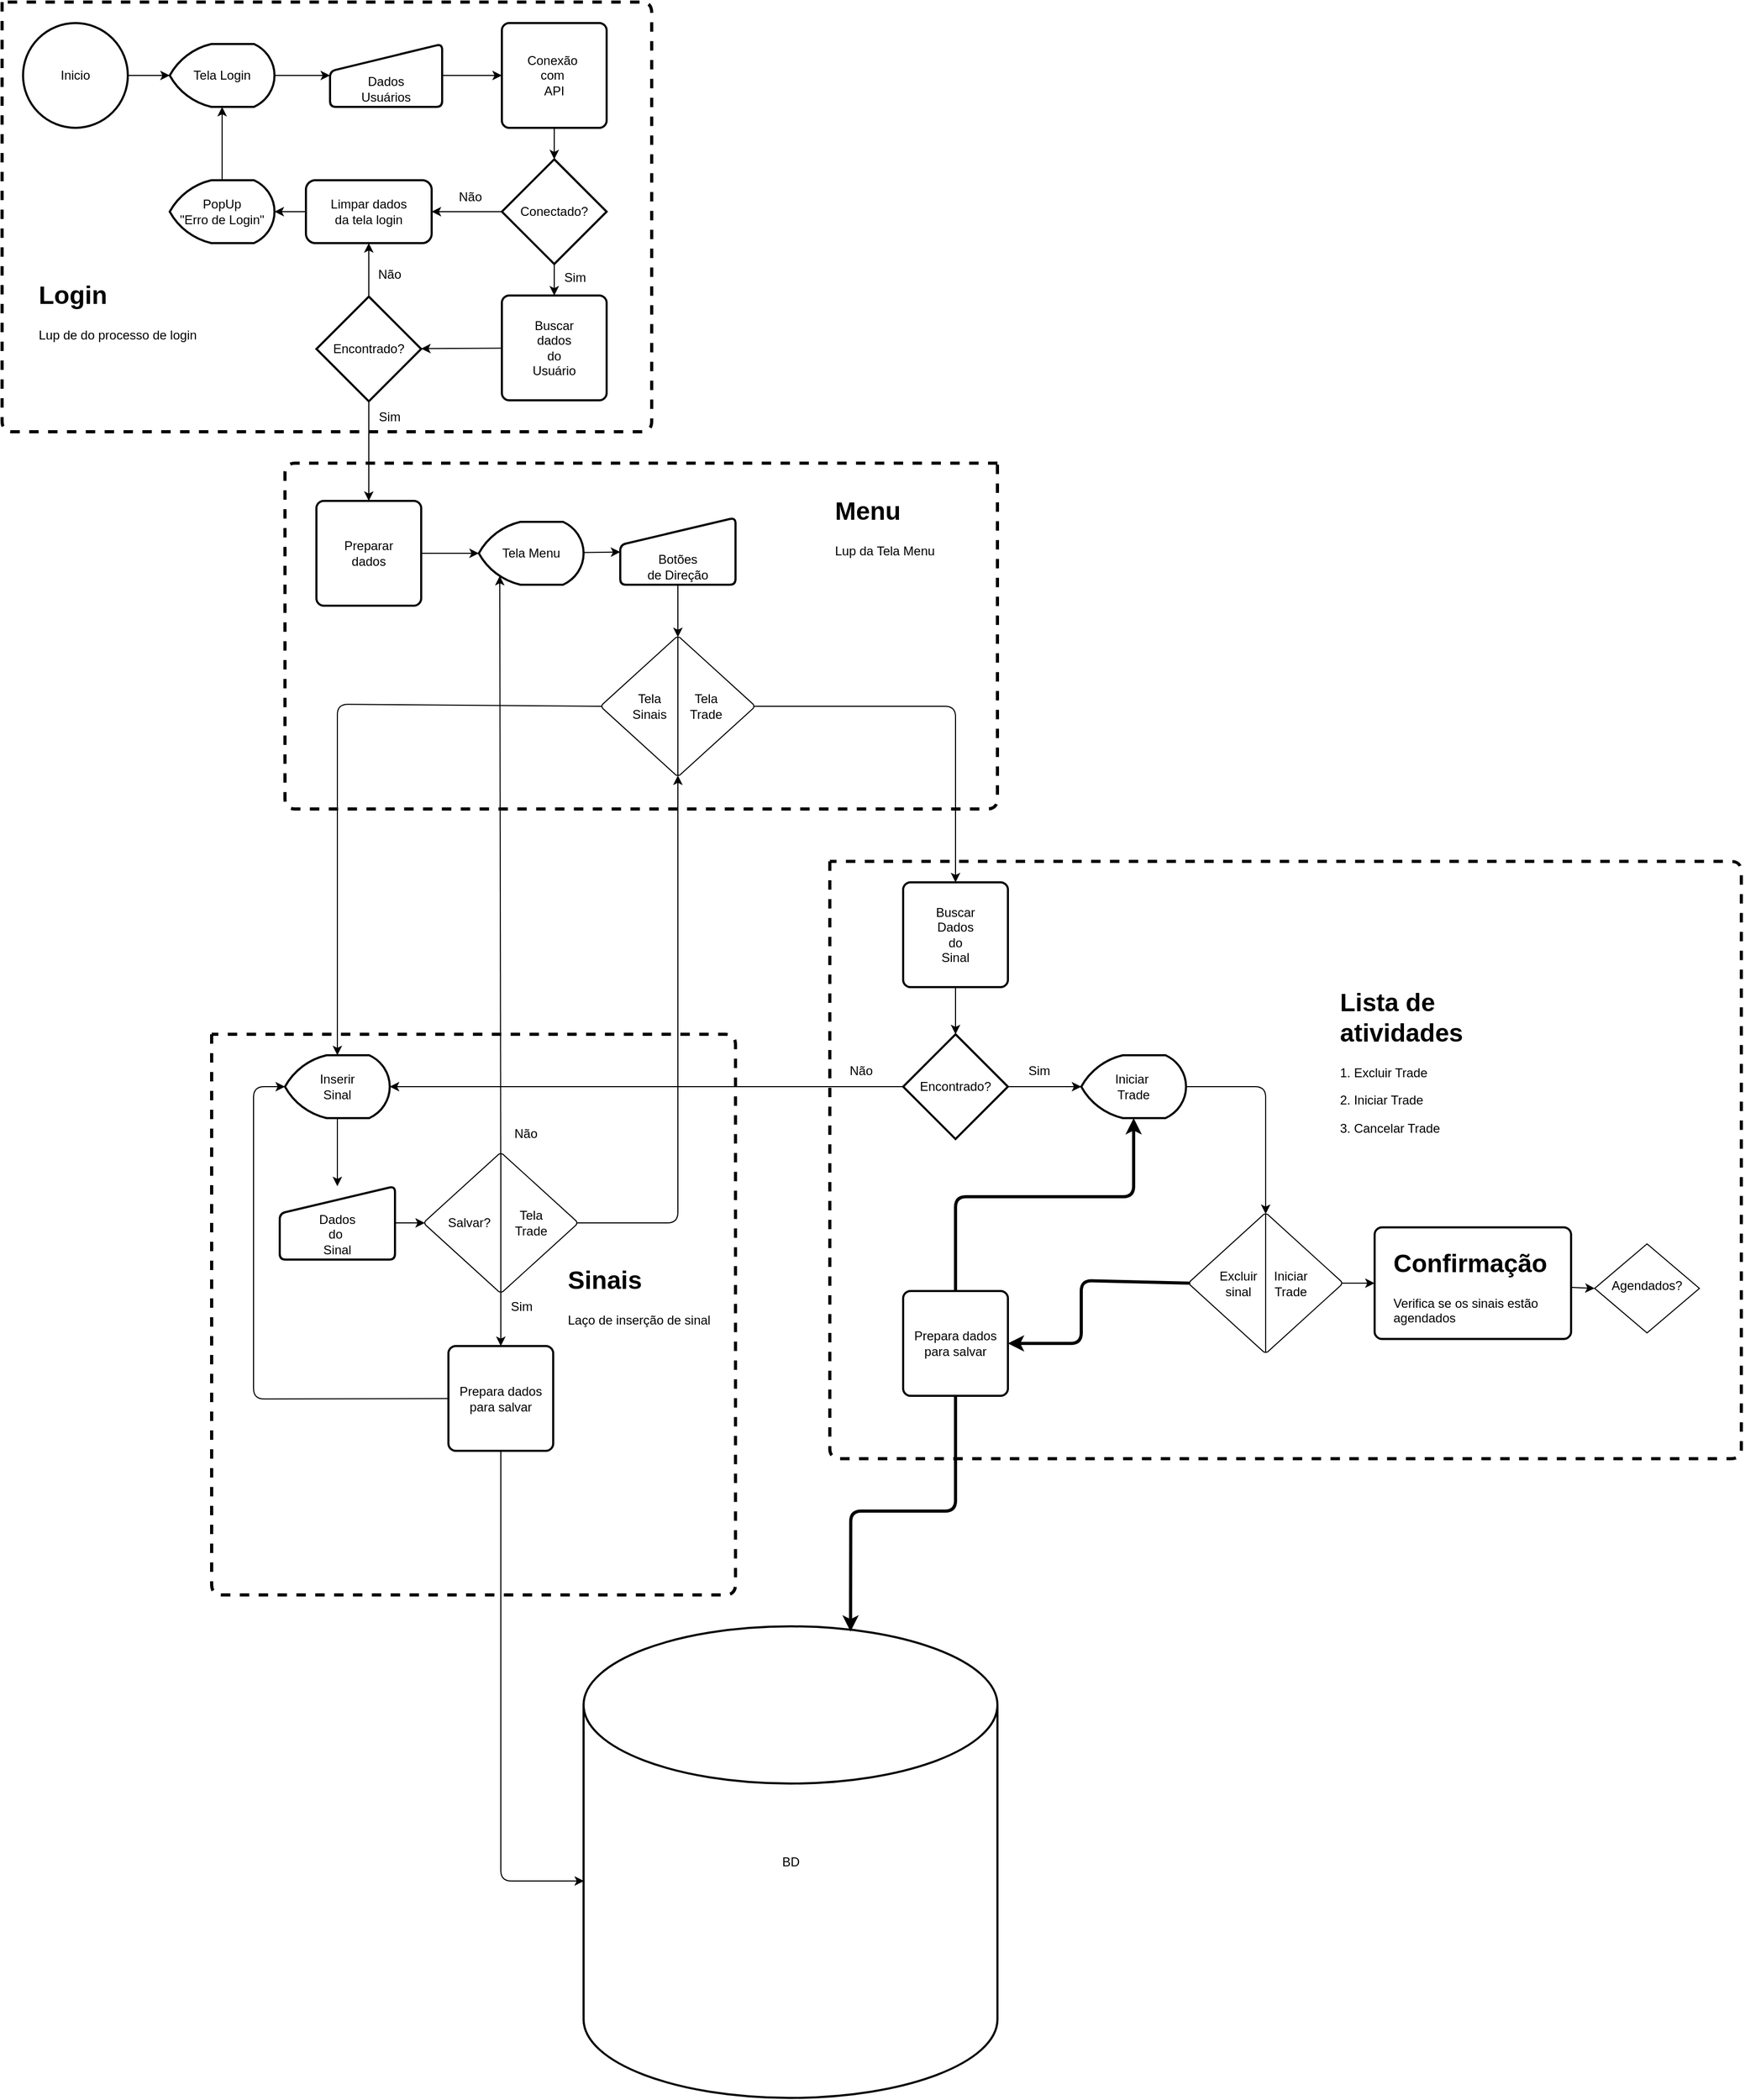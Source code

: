 <mxfile>
    <diagram id="q_6YxtitH7aV3hceRe5V" name="Página-1">
        <mxGraphModel dx="1815" dy="975" grid="1" gridSize="10" guides="1" tooltips="1" connect="1" arrows="1" fold="1" page="0" pageScale="1" pageWidth="827" pageHeight="1169" math="0" shadow="0">
            <root>
                <mxCell id="0"/>
                <mxCell id="1" parent="0"/>
                <mxCell id="26" value="" style="edgeStyle=none;html=1;" parent="1" source="10" target="25" edge="1">
                    <mxGeometry relative="1" as="geometry"/>
                </mxCell>
                <mxCell id="10" value="Inicio" style="strokeWidth=2;html=1;shape=mxgraph.flowchart.start_2;whiteSpace=wrap;" parent="1" vertex="1">
                    <mxGeometry x="70" y="30" width="100" height="100" as="geometry"/>
                </mxCell>
                <mxCell id="15" value="" style="edgeStyle=none;html=1;" parent="1" source="12" target="13" edge="1">
                    <mxGeometry relative="1" as="geometry"/>
                </mxCell>
                <mxCell id="12" value="Dados&lt;br&gt;Usuários" style="html=1;strokeWidth=2;shape=manualInput;whiteSpace=wrap;rounded=1;size=26;arcSize=11;verticalAlign=bottom;" parent="1" vertex="1">
                    <mxGeometry x="363" y="50" width="107" height="60" as="geometry"/>
                </mxCell>
                <mxCell id="17" value="" style="edgeStyle=none;html=1;" parent="1" source="13" target="16" edge="1">
                    <mxGeometry relative="1" as="geometry"/>
                </mxCell>
                <mxCell id="13" value="Conexão&amp;nbsp;&lt;br&gt;com&amp;nbsp;&lt;br&gt;API" style="rounded=1;whiteSpace=wrap;html=1;absoluteArcSize=1;arcSize=14;strokeWidth=2;" parent="1" vertex="1">
                    <mxGeometry x="527" y="30" width="100" height="100" as="geometry"/>
                </mxCell>
                <mxCell id="31" value="" style="edgeStyle=none;html=1;" parent="1" source="16" target="30" edge="1">
                    <mxGeometry relative="1" as="geometry"/>
                </mxCell>
                <mxCell id="33" value="" style="edgeStyle=none;html=1;" parent="1" source="16" target="22" edge="1">
                    <mxGeometry relative="1" as="geometry"/>
                </mxCell>
                <mxCell id="16" value="Conectado?" style="strokeWidth=2;html=1;shape=mxgraph.flowchart.decision;whiteSpace=wrap;" parent="1" vertex="1">
                    <mxGeometry x="527" y="160" width="100" height="100" as="geometry"/>
                </mxCell>
                <mxCell id="28" value="" style="edgeStyle=none;html=1;" parent="1" source="18" target="25" edge="1">
                    <mxGeometry relative="1" as="geometry"/>
                </mxCell>
                <mxCell id="18" value="PopUp&lt;br&gt;&quot;Erro de Login&quot;" style="strokeWidth=2;html=1;shape=mxgraph.flowchart.display;whiteSpace=wrap;" parent="1" vertex="1">
                    <mxGeometry x="210" y="180" width="100" height="60" as="geometry"/>
                </mxCell>
                <mxCell id="21" value="" style="edgeStyle=none;html=1;" parent="1" target="18" edge="1">
                    <mxGeometry relative="1" as="geometry">
                        <mxPoint x="340" y="210" as="sourcePoint"/>
                    </mxGeometry>
                </mxCell>
                <mxCell id="22" value="Limpar dados&lt;br&gt;da tela login" style="rounded=1;whiteSpace=wrap;html=1;strokeWidth=2;" parent="1" vertex="1">
                    <mxGeometry x="340" y="180" width="120" height="60" as="geometry"/>
                </mxCell>
                <mxCell id="27" value="" style="edgeStyle=none;html=1;" parent="1" source="25" target="12" edge="1">
                    <mxGeometry relative="1" as="geometry"/>
                </mxCell>
                <mxCell id="25" value="Tela Login" style="strokeWidth=2;html=1;shape=mxgraph.flowchart.display;whiteSpace=wrap;" parent="1" vertex="1">
                    <mxGeometry x="210" y="50" width="100" height="60" as="geometry"/>
                </mxCell>
                <mxCell id="35" value="" style="edgeStyle=none;html=1;" parent="1" source="30" target="34" edge="1">
                    <mxGeometry relative="1" as="geometry"/>
                </mxCell>
                <mxCell id="30" value="Buscar&lt;br&gt;dados&lt;br&gt;do&lt;br&gt;Usuário" style="rounded=1;whiteSpace=wrap;html=1;absoluteArcSize=1;arcSize=14;strokeWidth=2;" parent="1" vertex="1">
                    <mxGeometry x="527" y="290" width="100" height="100" as="geometry"/>
                </mxCell>
                <mxCell id="36" value="" style="edgeStyle=none;html=1;" parent="1" source="34" target="22" edge="1">
                    <mxGeometry relative="1" as="geometry"/>
                </mxCell>
                <mxCell id="43" value="" style="edgeStyle=none;html=1;" parent="1" source="34" target="42" edge="1">
                    <mxGeometry relative="1" as="geometry"/>
                </mxCell>
                <mxCell id="34" value="Encontrado?" style="strokeWidth=2;html=1;shape=mxgraph.flowchart.decision;whiteSpace=wrap;" parent="1" vertex="1">
                    <mxGeometry x="350" y="291" width="100" height="100" as="geometry"/>
                </mxCell>
                <mxCell id="37" value="Não" style="text;html=1;strokeColor=none;fillColor=none;align=center;verticalAlign=middle;whiteSpace=wrap;rounded=0;" parent="1" vertex="1">
                    <mxGeometry x="467" y="181" width="60" height="30" as="geometry"/>
                </mxCell>
                <mxCell id="38" value="Não" style="text;html=1;strokeColor=none;fillColor=none;align=center;verticalAlign=middle;whiteSpace=wrap;rounded=0;rotation=0;" parent="1" vertex="1">
                    <mxGeometry x="390" y="255" width="60" height="30" as="geometry"/>
                </mxCell>
                <mxCell id="40" value="Sim" style="text;html=1;strokeColor=none;fillColor=none;align=center;verticalAlign=middle;whiteSpace=wrap;rounded=0;rotation=0;" parent="1" vertex="1">
                    <mxGeometry x="567" y="258" width="60" height="30" as="geometry"/>
                </mxCell>
                <mxCell id="41" value="Sim" style="text;html=1;strokeColor=none;fillColor=none;align=center;verticalAlign=middle;whiteSpace=wrap;rounded=0;rotation=0;" parent="1" vertex="1">
                    <mxGeometry x="390" y="391" width="60" height="30" as="geometry"/>
                </mxCell>
                <mxCell id="47" value="" style="edgeStyle=none;html=1;" parent="1" source="42" target="46" edge="1">
                    <mxGeometry relative="1" as="geometry"/>
                </mxCell>
                <mxCell id="42" value="Preparar&lt;br&gt;dados" style="rounded=1;whiteSpace=wrap;html=1;absoluteArcSize=1;arcSize=14;strokeWidth=2;" parent="1" vertex="1">
                    <mxGeometry x="350" y="486" width="100" height="100" as="geometry"/>
                </mxCell>
                <mxCell id="49" value="" style="edgeStyle=none;html=1;" parent="1" source="46" target="48" edge="1">
                    <mxGeometry relative="1" as="geometry"/>
                </mxCell>
                <mxCell id="46" value="Tela Menu" style="strokeWidth=2;html=1;shape=mxgraph.flowchart.display;whiteSpace=wrap;" parent="1" vertex="1">
                    <mxGeometry x="505" y="506" width="100" height="60" as="geometry"/>
                </mxCell>
                <mxCell id="69" style="edgeStyle=none;html=1;entryX=0;entryY=0.5;entryDx=0;entryDy=0;entryPerimeter=0;" parent="1" source="48" target="65" edge="1">
                    <mxGeometry relative="1" as="geometry"/>
                </mxCell>
                <mxCell id="48" value="Botões&lt;br&gt;de Direção" style="html=1;strokeWidth=2;shape=manualInput;whiteSpace=wrap;rounded=1;size=26;arcSize=11;verticalAlign=bottom;" parent="1" vertex="1">
                    <mxGeometry x="640" y="502" width="110" height="64" as="geometry"/>
                </mxCell>
                <mxCell id="83" value="" style="edgeStyle=none;html=1;strokeWidth=1;" parent="1" source="50" target="82" edge="1">
                    <mxGeometry relative="1" as="geometry"/>
                </mxCell>
                <mxCell id="50" value="Inserir&lt;br&gt;Sinal" style="strokeWidth=2;html=1;shape=mxgraph.flowchart.display;whiteSpace=wrap;" parent="1" vertex="1">
                    <mxGeometry x="320" y="1015" width="100" height="60" as="geometry"/>
                </mxCell>
                <mxCell id="103" value="" style="edgeStyle=none;html=1;entryX=0;entryY=0.5;entryDx=0;entryDy=0;entryPerimeter=0;" parent="1" source="51" target="105" edge="1">
                    <mxGeometry relative="1" as="geometry">
                        <mxPoint x="1250" y="1045" as="targetPoint"/>
                        <Array as="points">
                            <mxPoint x="1256" y="1045"/>
                        </Array>
                    </mxGeometry>
                </mxCell>
                <mxCell id="51" value="Iniciar&amp;nbsp;&lt;br&gt;Trade" style="strokeWidth=2;html=1;shape=mxgraph.flowchart.display;whiteSpace=wrap;" parent="1" vertex="1">
                    <mxGeometry x="1080" y="1015" width="100" height="60" as="geometry"/>
                </mxCell>
                <mxCell id="57" value="" style="edgeStyle=none;html=1;" parent="1" source="53" target="56" edge="1">
                    <mxGeometry relative="1" as="geometry"/>
                </mxCell>
                <mxCell id="53" value="Buscar&lt;br&gt;Dados&lt;br&gt;do&lt;br&gt;Sinal" style="rounded=1;whiteSpace=wrap;html=1;absoluteArcSize=1;arcSize=14;strokeWidth=2;" parent="1" vertex="1">
                    <mxGeometry x="910" y="850" width="100" height="100" as="geometry"/>
                </mxCell>
                <mxCell id="60" value="" style="edgeStyle=none;html=1;" parent="1" source="56" target="51" edge="1">
                    <mxGeometry relative="1" as="geometry"/>
                </mxCell>
                <mxCell id="73" style="edgeStyle=none;html=1;exitX=0;exitY=0.5;exitDx=0;exitDy=0;exitPerimeter=0;entryX=1;entryY=0.5;entryDx=0;entryDy=0;entryPerimeter=0;" parent="1" source="56" target="50" edge="1">
                    <mxGeometry relative="1" as="geometry">
                        <Array as="points">
                            <mxPoint x="680" y="1045"/>
                        </Array>
                    </mxGeometry>
                </mxCell>
                <mxCell id="56" value="Encontrado?" style="strokeWidth=2;html=1;shape=mxgraph.flowchart.decision;whiteSpace=wrap;" parent="1" vertex="1">
                    <mxGeometry x="910" y="995" width="100" height="100" as="geometry"/>
                </mxCell>
                <mxCell id="61" value="Sim" style="text;html=1;strokeColor=none;fillColor=none;align=center;verticalAlign=middle;whiteSpace=wrap;rounded=0;rotation=0;" parent="1" vertex="1">
                    <mxGeometry x="1010" y="1015" width="60" height="30" as="geometry"/>
                </mxCell>
                <mxCell id="71" style="edgeStyle=none;html=1;exitX=0.5;exitY=1;exitDx=0;exitDy=0;exitPerimeter=0;entryX=0.5;entryY=0;entryDx=0;entryDy=0;entryPerimeter=0;" parent="1" source="65" target="50" edge="1">
                    <mxGeometry relative="1" as="geometry">
                        <Array as="points">
                            <mxPoint x="370" y="680"/>
                        </Array>
                    </mxGeometry>
                </mxCell>
                <mxCell id="72" value="" style="edgeStyle=none;html=1;exitX=0.5;exitY=0;exitDx=0;exitDy=0;exitPerimeter=0;" parent="1" source="65" target="53" edge="1">
                    <mxGeometry relative="1" as="geometry">
                        <Array as="points">
                            <mxPoint x="960" y="682"/>
                        </Array>
                    </mxGeometry>
                </mxCell>
                <mxCell id="65" value="" style="verticalLabelPosition=bottom;verticalAlign=top;html=1;shape=mxgraph.flowchart.sort;rotation=90;" parent="1" vertex="1">
                    <mxGeometry x="629" y="609.5" width="132" height="145" as="geometry"/>
                </mxCell>
                <mxCell id="66" value="Tela&lt;br&gt;Sinais" style="text;html=1;strokeColor=none;fillColor=none;align=center;verticalAlign=middle;whiteSpace=wrap;rounded=0;" parent="1" vertex="1">
                    <mxGeometry x="638" y="667" width="60" height="30" as="geometry"/>
                </mxCell>
                <mxCell id="67" value="Tela&lt;br&gt;Trade" style="text;html=1;strokeColor=none;fillColor=none;align=center;verticalAlign=middle;whiteSpace=wrap;rounded=0;" parent="1" vertex="1">
                    <mxGeometry x="692" y="667" width="60" height="30" as="geometry"/>
                </mxCell>
                <mxCell id="74" value="Não" style="text;html=1;strokeColor=none;fillColor=none;align=center;verticalAlign=middle;whiteSpace=wrap;rounded=0;" parent="1" vertex="1">
                    <mxGeometry x="840" y="1015" width="60" height="30" as="geometry"/>
                </mxCell>
                <mxCell id="77" value="" style="endArrow=none;dashed=1;html=1;strokeWidth=3;" parent="1" edge="1">
                    <mxGeometry width="50" height="50" relative="1" as="geometry">
                        <mxPoint x="50" y="10" as="sourcePoint"/>
                        <mxPoint x="50" y="10" as="targetPoint"/>
                        <Array as="points">
                            <mxPoint x="50" y="420"/>
                            <mxPoint x="670" y="420"/>
                            <mxPoint x="670" y="10"/>
                        </Array>
                    </mxGeometry>
                </mxCell>
                <mxCell id="79" value="&lt;h1&gt;Login&lt;/h1&gt;&lt;p&gt;Lup de do processo de login&lt;/p&gt;" style="text;html=1;strokeColor=none;fillColor=none;spacing=5;spacingTop=-20;whiteSpace=wrap;overflow=hidden;rounded=0;" parent="1" vertex="1">
                    <mxGeometry x="80" y="270" width="220" height="130" as="geometry"/>
                </mxCell>
                <mxCell id="80" value="" style="endArrow=none;dashed=1;html=1;strokeWidth=3;" parent="1" edge="1">
                    <mxGeometry width="50" height="50" relative="1" as="geometry">
                        <mxPoint x="1000" y="450" as="sourcePoint"/>
                        <mxPoint x="1000" y="450" as="targetPoint"/>
                        <Array as="points">
                            <mxPoint x="320" y="450"/>
                            <mxPoint x="320" y="780"/>
                            <mxPoint x="720" y="780"/>
                            <mxPoint x="1000" y="780"/>
                        </Array>
                    </mxGeometry>
                </mxCell>
                <mxCell id="81" value="&lt;h1&gt;Menu&lt;/h1&gt;&lt;p&gt;Lup da Tela Menu&lt;/p&gt;" style="text;html=1;strokeColor=none;fillColor=none;spacing=5;spacingTop=-20;whiteSpace=wrap;overflow=hidden;rounded=0;" parent="1" vertex="1">
                    <mxGeometry x="840" y="476" width="190" height="120" as="geometry"/>
                </mxCell>
                <mxCell id="87" style="edgeStyle=none;html=1;" parent="1" source="82" target="92" edge="1">
                    <mxGeometry relative="1" as="geometry">
                        <mxPoint x="480" y="1175" as="targetPoint"/>
                    </mxGeometry>
                </mxCell>
                <mxCell id="82" value="Dados&lt;br&gt;do&amp;nbsp;&lt;br&gt;Sinal" style="html=1;strokeWidth=2;shape=manualInput;whiteSpace=wrap;rounded=1;size=26;arcSize=11;verticalAlign=bottom;" parent="1" vertex="1">
                    <mxGeometry x="315" y="1140" width="110" height="70" as="geometry"/>
                </mxCell>
                <mxCell id="88" value="" style="strokeWidth=2;html=1;shape=mxgraph.flowchart.database;whiteSpace=wrap;verticalAlign=bottom;" parent="1" vertex="1">
                    <mxGeometry x="605" y="1560" width="395" height="450" as="geometry"/>
                </mxCell>
                <mxCell id="91" value="Não" style="text;html=1;strokeColor=none;fillColor=none;align=center;verticalAlign=middle;whiteSpace=wrap;rounded=0;" parent="1" vertex="1">
                    <mxGeometry x="520" y="1075" width="60" height="30" as="geometry"/>
                </mxCell>
                <mxCell id="96" style="edgeStyle=none;html=1;entryX=0.2;entryY=0.86;entryDx=0;entryDy=0;entryPerimeter=0;" parent="1" source="92" target="46" edge="1">
                    <mxGeometry relative="1" as="geometry"/>
                </mxCell>
                <mxCell id="97" style="edgeStyle=none;html=1;exitX=0.5;exitY=0;exitDx=0;exitDy=0;exitPerimeter=0;entryX=1;entryY=0.5;entryDx=0;entryDy=0;entryPerimeter=0;" parent="1" source="92" target="65" edge="1">
                    <mxGeometry relative="1" as="geometry">
                        <Array as="points">
                            <mxPoint x="695" y="1175"/>
                        </Array>
                    </mxGeometry>
                </mxCell>
                <mxCell id="111" value="" style="edgeStyle=none;html=1;" parent="1" source="92" target="110" edge="1">
                    <mxGeometry relative="1" as="geometry"/>
                </mxCell>
                <mxCell id="92" value="" style="verticalLabelPosition=bottom;verticalAlign=top;html=1;shape=mxgraph.flowchart.sort;rotation=90;" parent="1" vertex="1">
                    <mxGeometry x="460" y="1102.5" width="132" height="145" as="geometry"/>
                </mxCell>
                <mxCell id="93" value="Salvar?" style="text;html=1;strokeColor=none;fillColor=none;align=center;verticalAlign=middle;whiteSpace=wrap;rounded=0;" parent="1" vertex="1">
                    <mxGeometry x="466" y="1160" width="60" height="30" as="geometry"/>
                </mxCell>
                <mxCell id="94" value="Tela&lt;br&gt;Trade" style="text;html=1;strokeColor=none;fillColor=none;align=center;verticalAlign=middle;whiteSpace=wrap;rounded=0;" parent="1" vertex="1">
                    <mxGeometry x="525" y="1160" width="60" height="30" as="geometry"/>
                </mxCell>
                <mxCell id="98" value="Sim" style="text;html=1;strokeColor=none;fillColor=none;align=center;verticalAlign=middle;whiteSpace=wrap;rounded=0;" parent="1" vertex="1">
                    <mxGeometry x="516" y="1240" width="60" height="30" as="geometry"/>
                </mxCell>
                <mxCell id="99" value="" style="endArrow=none;dashed=1;html=1;strokeWidth=3;" parent="1" edge="1">
                    <mxGeometry width="50" height="50" relative="1" as="geometry">
                        <mxPoint x="250" y="995" as="sourcePoint"/>
                        <mxPoint x="250" y="995" as="targetPoint"/>
                        <Array as="points">
                            <mxPoint x="250" y="1530"/>
                            <mxPoint x="750" y="1530"/>
                            <mxPoint x="750" y="995"/>
                        </Array>
                    </mxGeometry>
                </mxCell>
                <mxCell id="100" value="&lt;h1&gt;Sinais&lt;/h1&gt;&lt;p&gt;Laço de inserção de sinal&lt;/p&gt;" style="text;html=1;strokeColor=none;fillColor=none;spacing=5;spacingTop=-20;whiteSpace=wrap;overflow=hidden;rounded=0;" parent="1" vertex="1">
                    <mxGeometry x="585" y="1210" width="190" height="120" as="geometry"/>
                </mxCell>
                <mxCell id="118" style="edgeStyle=none;html=1;entryX=0;entryY=0.5;entryDx=0;entryDy=0;" edge="1" parent="1" source="105" target="116">
                    <mxGeometry relative="1" as="geometry"/>
                </mxCell>
                <mxCell id="125" style="edgeStyle=none;html=1;entryX=1;entryY=0.5;entryDx=0;entryDy=0;strokeWidth=3;exitX=0.5;exitY=1;exitDx=0;exitDy=0;exitPerimeter=0;" edge="1" parent="1" source="105" target="124">
                    <mxGeometry relative="1" as="geometry">
                        <Array as="points">
                            <mxPoint x="1080" y="1230"/>
                            <mxPoint x="1080" y="1290"/>
                        </Array>
                    </mxGeometry>
                </mxCell>
                <mxCell id="105" value="" style="verticalLabelPosition=bottom;verticalAlign=top;html=1;shape=mxgraph.flowchart.sort;rotation=90;" parent="1" vertex="1">
                    <mxGeometry x="1190" y="1160" width="132" height="145" as="geometry"/>
                </mxCell>
                <mxCell id="107" value="Excluir sinal" style="text;html=1;strokeColor=none;fillColor=none;align=center;verticalAlign=middle;whiteSpace=wrap;rounded=0;" parent="1" vertex="1">
                    <mxGeometry x="1200" y="1217.5" width="60" height="30" as="geometry"/>
                </mxCell>
                <mxCell id="109" value="Iniciar&lt;br&gt;Trade" style="text;html=1;strokeColor=none;fillColor=none;align=center;verticalAlign=middle;whiteSpace=wrap;rounded=0;" parent="1" vertex="1">
                    <mxGeometry x="1250" y="1217.5" width="60" height="30" as="geometry"/>
                </mxCell>
                <mxCell id="112" value="" style="edgeStyle=none;html=1;entryX=0.001;entryY=0.54;entryDx=0;entryDy=0;entryPerimeter=0;" parent="1" source="110" target="88" edge="1">
                    <mxGeometry relative="1" as="geometry">
                        <mxPoint x="560" y="1930" as="targetPoint"/>
                        <Array as="points">
                            <mxPoint x="526" y="1803"/>
                        </Array>
                    </mxGeometry>
                </mxCell>
                <mxCell id="113" style="edgeStyle=none;html=1;entryX=0;entryY=0.5;entryDx=0;entryDy=0;entryPerimeter=0;" parent="1" source="110" target="50" edge="1">
                    <mxGeometry relative="1" as="geometry">
                        <Array as="points">
                            <mxPoint x="290" y="1343"/>
                            <mxPoint x="290" y="1045"/>
                        </Array>
                    </mxGeometry>
                </mxCell>
                <mxCell id="110" value="Prepara dados&lt;br&gt;para salvar" style="rounded=1;whiteSpace=wrap;html=1;absoluteArcSize=1;arcSize=14;strokeWidth=2;" parent="1" vertex="1">
                    <mxGeometry x="476" y="1292.5" width="100" height="100" as="geometry"/>
                </mxCell>
                <mxCell id="115" value="&lt;h1&gt;Lista de atividades&lt;/h1&gt;&lt;p&gt;1. Excluir Trade&lt;/p&gt;&lt;p&gt;2. Iniciar Trade&lt;/p&gt;&lt;p&gt;3. Cancelar Trade&lt;/p&gt;" style="text;html=1;strokeColor=none;fillColor=none;spacing=5;spacingTop=-20;whiteSpace=wrap;overflow=hidden;rounded=0;" vertex="1" parent="1">
                    <mxGeometry x="1322" y="945" width="190" height="160" as="geometry"/>
                </mxCell>
                <mxCell id="120" style="edgeStyle=none;html=1;entryX=0;entryY=0.5;entryDx=0;entryDy=0;" edge="1" parent="1" source="116" target="119">
                    <mxGeometry relative="1" as="geometry"/>
                </mxCell>
                <mxCell id="116" value="" style="rounded=1;whiteSpace=wrap;html=1;absoluteArcSize=1;arcSize=14;strokeWidth=2;" vertex="1" parent="1">
                    <mxGeometry x="1360" y="1179.25" width="187.5" height="106.5" as="geometry"/>
                </mxCell>
                <mxCell id="117" value="&lt;h1&gt;Confirmação&lt;/h1&gt;&lt;p&gt;Verifica se os sinais estão agendados&lt;/p&gt;" style="text;html=1;strokeColor=none;fillColor=none;spacing=5;spacingTop=-20;whiteSpace=wrap;overflow=hidden;rounded=0;" vertex="1" parent="1">
                    <mxGeometry x="1372.5" y="1193.75" width="165" height="82" as="geometry"/>
                </mxCell>
                <mxCell id="119" value="" style="rhombus;whiteSpace=wrap;html=1;" vertex="1" parent="1">
                    <mxGeometry x="1570" y="1195" width="100" height="85" as="geometry"/>
                </mxCell>
                <mxCell id="121" value="Agendados?" style="text;html=1;strokeColor=none;fillColor=none;align=center;verticalAlign=middle;whiteSpace=wrap;rounded=0;" vertex="1" parent="1">
                    <mxGeometry x="1590" y="1219.75" width="60" height="30" as="geometry"/>
                </mxCell>
                <mxCell id="122" value="BD" style="text;html=1;strokeColor=none;fillColor=none;align=center;verticalAlign=middle;whiteSpace=wrap;rounded=0;" vertex="1" parent="1">
                    <mxGeometry x="773" y="1770" width="60" height="30" as="geometry"/>
                </mxCell>
                <mxCell id="123" value="" style="endArrow=none;dashed=1;html=1;strokeWidth=3;" edge="1" parent="1">
                    <mxGeometry width="50" height="50" relative="1" as="geometry">
                        <mxPoint x="840" y="830" as="sourcePoint"/>
                        <mxPoint x="840" y="830" as="targetPoint"/>
                        <Array as="points">
                            <mxPoint x="840" y="1400"/>
                            <mxPoint x="1710" y="1400"/>
                            <mxPoint x="1710" y="830"/>
                        </Array>
                    </mxGeometry>
                </mxCell>
                <mxCell id="126" style="edgeStyle=none;html=1;entryX=0.645;entryY=0.011;entryDx=0;entryDy=0;entryPerimeter=0;strokeWidth=3;" edge="1" parent="1" source="124" target="88">
                    <mxGeometry relative="1" as="geometry">
                        <Array as="points">
                            <mxPoint x="960" y="1450"/>
                            <mxPoint x="860" y="1450"/>
                        </Array>
                    </mxGeometry>
                </mxCell>
                <mxCell id="127" style="edgeStyle=none;html=1;entryX=0.5;entryY=1;entryDx=0;entryDy=0;entryPerimeter=0;strokeWidth=3;" edge="1" parent="1" source="124" target="51">
                    <mxGeometry relative="1" as="geometry">
                        <Array as="points">
                            <mxPoint x="960" y="1150"/>
                            <mxPoint x="1130" y="1150"/>
                        </Array>
                    </mxGeometry>
                </mxCell>
                <mxCell id="124" value="Prepara dados&lt;br&gt;para salvar" style="rounded=1;whiteSpace=wrap;html=1;absoluteArcSize=1;arcSize=14;strokeWidth=2;" vertex="1" parent="1">
                    <mxGeometry x="910" y="1240" width="100" height="100" as="geometry"/>
                </mxCell>
            </root>
        </mxGraphModel>
    </diagram>
</mxfile>